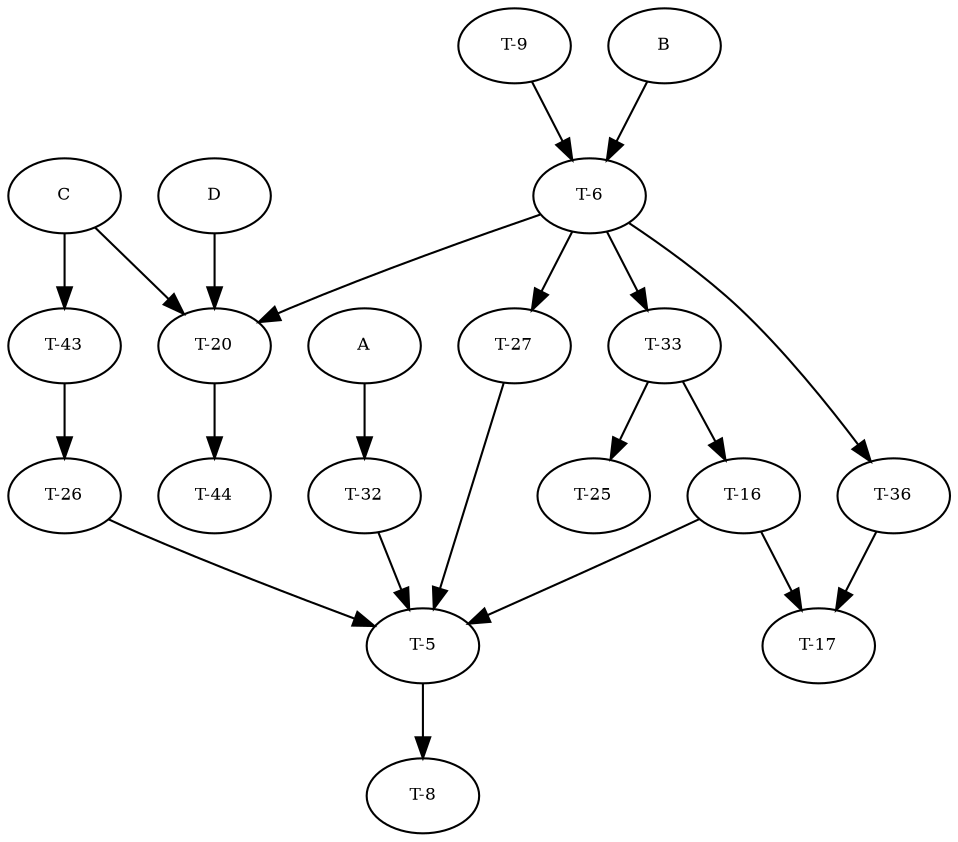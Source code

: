 digraph RGL__DirectedAdjacencyGraph {
    "T-20" [
        fontsize = 8,
        label = "T-20"
    ]

    "T-44" [
        fontsize = 8,
        label = "T-44"
    ]

    "T-43" [
        fontsize = 8,
        label = "T-43"
    ]

    "T-26" [
        fontsize = 8,
        label = "T-26"
    ]

    "T-33" [
        fontsize = 8,
        label = "T-33"
    ]

    "T-25" [
        fontsize = 8,
        label = "T-25"
    ]

    C [
        fontsize = 8,
        label = C
    ]

    "T-36" [
        fontsize = 8,
        label = "T-36"
    ]

    "T-17" [
        fontsize = 8,
        label = "T-17"
    ]

    "T-16" [
        fontsize = 8,
        label = "T-16"
    ]

    "T-6" [
        fontsize = 8,
        label = "T-6"
    ]

    "T-32" [
        fontsize = 8,
        label = "T-32"
    ]

    "T-5" [
        fontsize = 8,
        label = "T-5"
    ]

    A [
        fontsize = 8,
        label = A
    ]

    "T-27" [
        fontsize = 8,
        label = "T-27"
    ]

    D [
        fontsize = 8,
        label = D
    ]

    "T-9" [
        fontsize = 8,
        label = "T-9"
    ]

    "T-8" [
        fontsize = 8,
        label = "T-8"
    ]

    B [
        fontsize = 8,
        label = B
    ]

    "T-20" -> "T-44" [
        fontsize = 8
    ]

    "T-43" -> "T-26" [
        fontsize = 8
    ]

    "T-26" -> "T-5" [
        fontsize = 8
    ]

    "T-33" -> "T-25" [
        fontsize = 8
    ]

    "T-33" -> "T-16" [
        fontsize = 8
    ]

    C -> "T-43" [
        fontsize = 8
    ]

    C -> "T-20" [
        fontsize = 8
    ]

    "T-36" -> "T-17" [
        fontsize = 8
    ]

    "T-16" -> "T-5" [
        fontsize = 8
    ]

    "T-16" -> "T-17" [
        fontsize = 8
    ]

    "T-6" -> "T-36" [
        fontsize = 8
    ]

    "T-6" -> "T-33" [
        fontsize = 8
    ]

    "T-6" -> "T-20" [
        fontsize = 8
    ]

    "T-6" -> "T-27" [
        fontsize = 8
    ]

    "T-32" -> "T-5" [
        fontsize = 8
    ]

    "T-5" -> "T-8" [
        fontsize = 8
    ]

    A -> "T-32" [
        fontsize = 8
    ]

    "T-27" -> "T-5" [
        fontsize = 8
    ]

    D -> "T-20" [
        fontsize = 8
    ]

    "T-9" -> "T-6" [
        fontsize = 8
    ]

    B -> "T-6" [
        fontsize = 8
    ]
}
